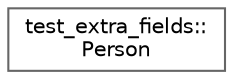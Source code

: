 digraph "类继承关系图"
{
 // LATEX_PDF_SIZE
  bgcolor="transparent";
  edge [fontname=Helvetica,fontsize=10,labelfontname=Helvetica,labelfontsize=10];
  node [fontname=Helvetica,fontsize=10,shape=box,height=0.2,width=0.4];
  rankdir="LR";
  Node0 [id="Node000000",label="test_extra_fields::\lPerson",height=0.2,width=0.4,color="grey40", fillcolor="white", style="filled",URL="$structtest__extra__fields_1_1_person.html",tooltip=" "];
}
